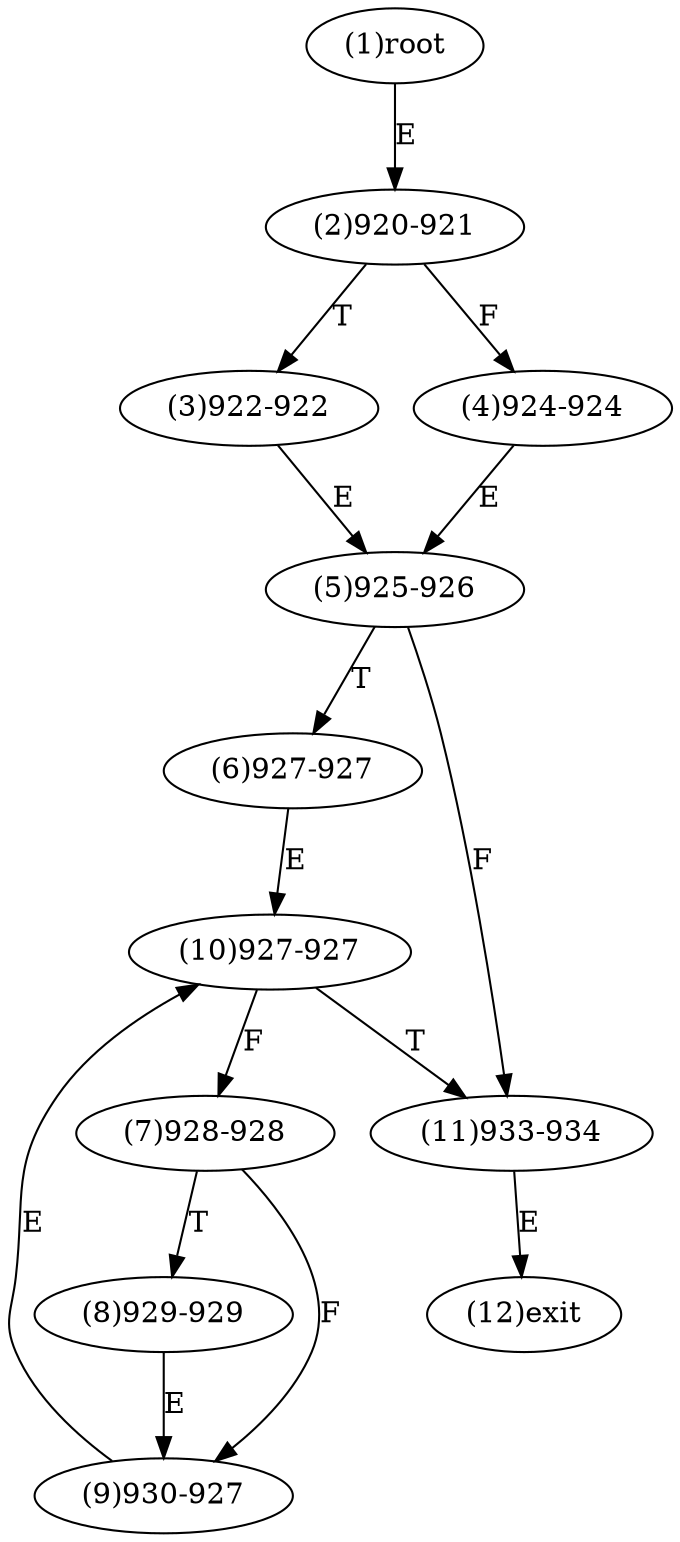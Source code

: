 digraph "" { 
1[ label="(1)root"];
2[ label="(2)920-921"];
3[ label="(3)922-922"];
4[ label="(4)924-924"];
5[ label="(5)925-926"];
6[ label="(6)927-927"];
7[ label="(7)928-928"];
8[ label="(8)929-929"];
9[ label="(9)930-927"];
10[ label="(10)927-927"];
11[ label="(11)933-934"];
12[ label="(12)exit"];
1->2[ label="E"];
2->4[ label="F"];
2->3[ label="T"];
3->5[ label="E"];
4->5[ label="E"];
5->11[ label="F"];
5->6[ label="T"];
6->10[ label="E"];
7->9[ label="F"];
7->8[ label="T"];
8->9[ label="E"];
9->10[ label="E"];
10->7[ label="F"];
10->11[ label="T"];
11->12[ label="E"];
}